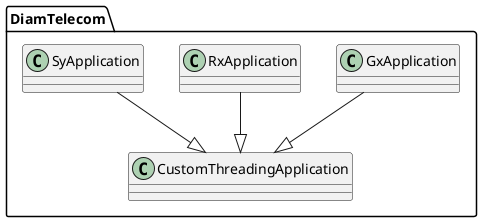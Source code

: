 @startuml
package DiamTelecom {
    class CustomThreadingApplication {
    }

    class GxApplication {
    }

    class RxApplication {
    }

    class SyApplication {
    }

    GxApplication --|> CustomThreadingApplication
    RxApplication --|> CustomThreadingApplication
    SyApplication --|> CustomThreadingApplication


}
@enduml
